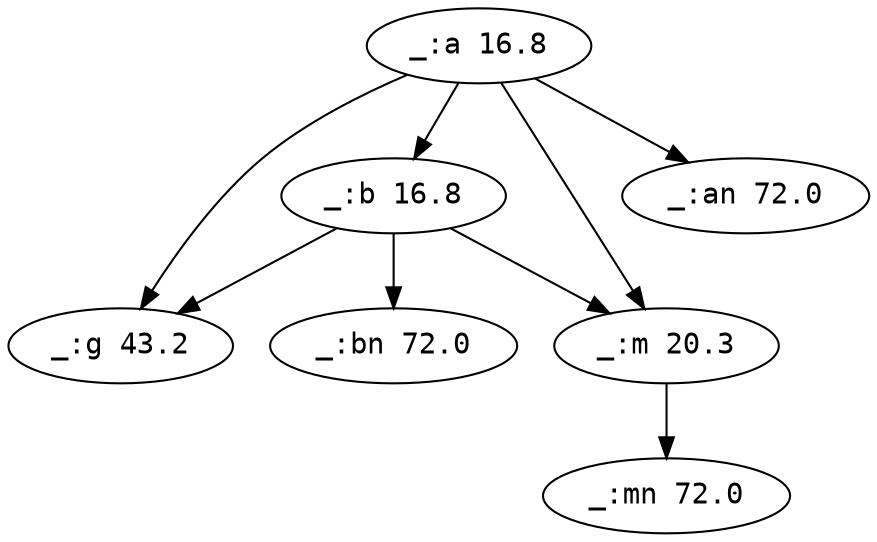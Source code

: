 digraph G {
  splines=true;
  "_:a" [pos="0,0!" label="_:a 16.8" fontname=monospace];
  "_:b" [pos="2,0!" label="_:b 16.8" fontname=monospace];
  "_:g" [pos="6,0!" label="_:g 43.2" fontname=monospace];
  "_:m" [pos="4,0!" label="_:m 20.3" fontname=monospace];
  "_:an" [pos="8,0!" label="_:an 72.0" fontname=monospace];
  "_:bn" [pos="10,0!" label="_:bn 72.0" fontname=monospace];
  "_:mn" [pos="12,0!" label="_:mn 72.0" fontname=monospace];

  "_:a" -> "_:b";
  "_:a" -> "_:m";
  "_:b" -> "_:m";
  "_:a" -> "_:an";
  "_:b" -> "_:bn";
  "_:b" -> "_:g";
  "_:a" -> "_:g";
  "_:m" -> "_:mn";
}
